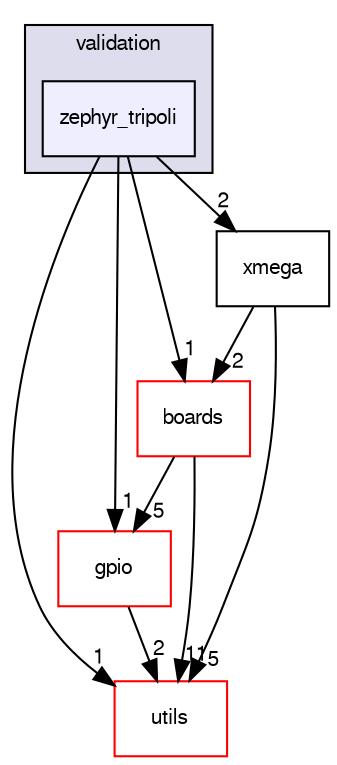 digraph G {
  compound=true
  node [ fontsize="10", fontname="FreeSans"];
  edge [ labelfontsize="10", labelfontname="FreeSans"];
  subgraph clusterdir_5be39e10f870757ad72427cb0ab7a04d {
    graph [ bgcolor="#ddddee", pencolor="black", label="validation" fontname="FreeSans", fontsize="10", URL="dir_5be39e10f870757ad72427cb0ab7a04d.html"]
  dir_9bfd1cce8dd9605630e1f8ca9885c57f [shape=box, label="zephyr_tripoli", style="filled", fillcolor="#eeeeff", pencolor="black", URL="dir_9bfd1cce8dd9605630e1f8ca9885c57f.html"];
  }
  dir_5db777e958396a506e1edeb0520a7064 [shape=box label="gpio" fillcolor="white" style="filled" color="red" URL="dir_5db777e958396a506e1edeb0520a7064.html"];
  dir_e74a7c641d1b032fbb218d42b422d49b [shape=box label="utils" fillcolor="white" style="filled" color="red" URL="dir_e74a7c641d1b032fbb218d42b422d49b.html"];
  dir_64a75f7bd2df0ce56752a86201cce5c8 [shape=box label="xmega" URL="dir_64a75f7bd2df0ce56752a86201cce5c8.html"];
  dir_ceaab40597b0bf8807a94aba0a007ee7 [shape=box label="boards" fillcolor="white" style="filled" color="red" URL="dir_ceaab40597b0bf8807a94aba0a007ee7.html"];
  dir_5db777e958396a506e1edeb0520a7064->dir_e74a7c641d1b032fbb218d42b422d49b [headlabel="2", labeldistance=1.5 headhref="dir_000025_000029.html"];
  dir_9bfd1cce8dd9605630e1f8ca9885c57f->dir_5db777e958396a506e1edeb0520a7064 [headlabel="1", labeldistance=1.5 headhref="dir_000021_000025.html"];
  dir_9bfd1cce8dd9605630e1f8ca9885c57f->dir_e74a7c641d1b032fbb218d42b422d49b [headlabel="1", labeldistance=1.5 headhref="dir_000021_000029.html"];
  dir_9bfd1cce8dd9605630e1f8ca9885c57f->dir_64a75f7bd2df0ce56752a86201cce5c8 [headlabel="2", labeldistance=1.5 headhref="dir_000021_000022.html"];
  dir_9bfd1cce8dd9605630e1f8ca9885c57f->dir_ceaab40597b0bf8807a94aba0a007ee7 [headlabel="1", labeldistance=1.5 headhref="dir_000021_000002.html"];
  dir_64a75f7bd2df0ce56752a86201cce5c8->dir_e74a7c641d1b032fbb218d42b422d49b [headlabel="5", labeldistance=1.5 headhref="dir_000022_000029.html"];
  dir_64a75f7bd2df0ce56752a86201cce5c8->dir_ceaab40597b0bf8807a94aba0a007ee7 [headlabel="2", labeldistance=1.5 headhref="dir_000022_000002.html"];
  dir_ceaab40597b0bf8807a94aba0a007ee7->dir_5db777e958396a506e1edeb0520a7064 [headlabel="5", labeldistance=1.5 headhref="dir_000002_000025.html"];
  dir_ceaab40597b0bf8807a94aba0a007ee7->dir_e74a7c641d1b032fbb218d42b422d49b [headlabel="11", labeldistance=1.5 headhref="dir_000002_000029.html"];
}
